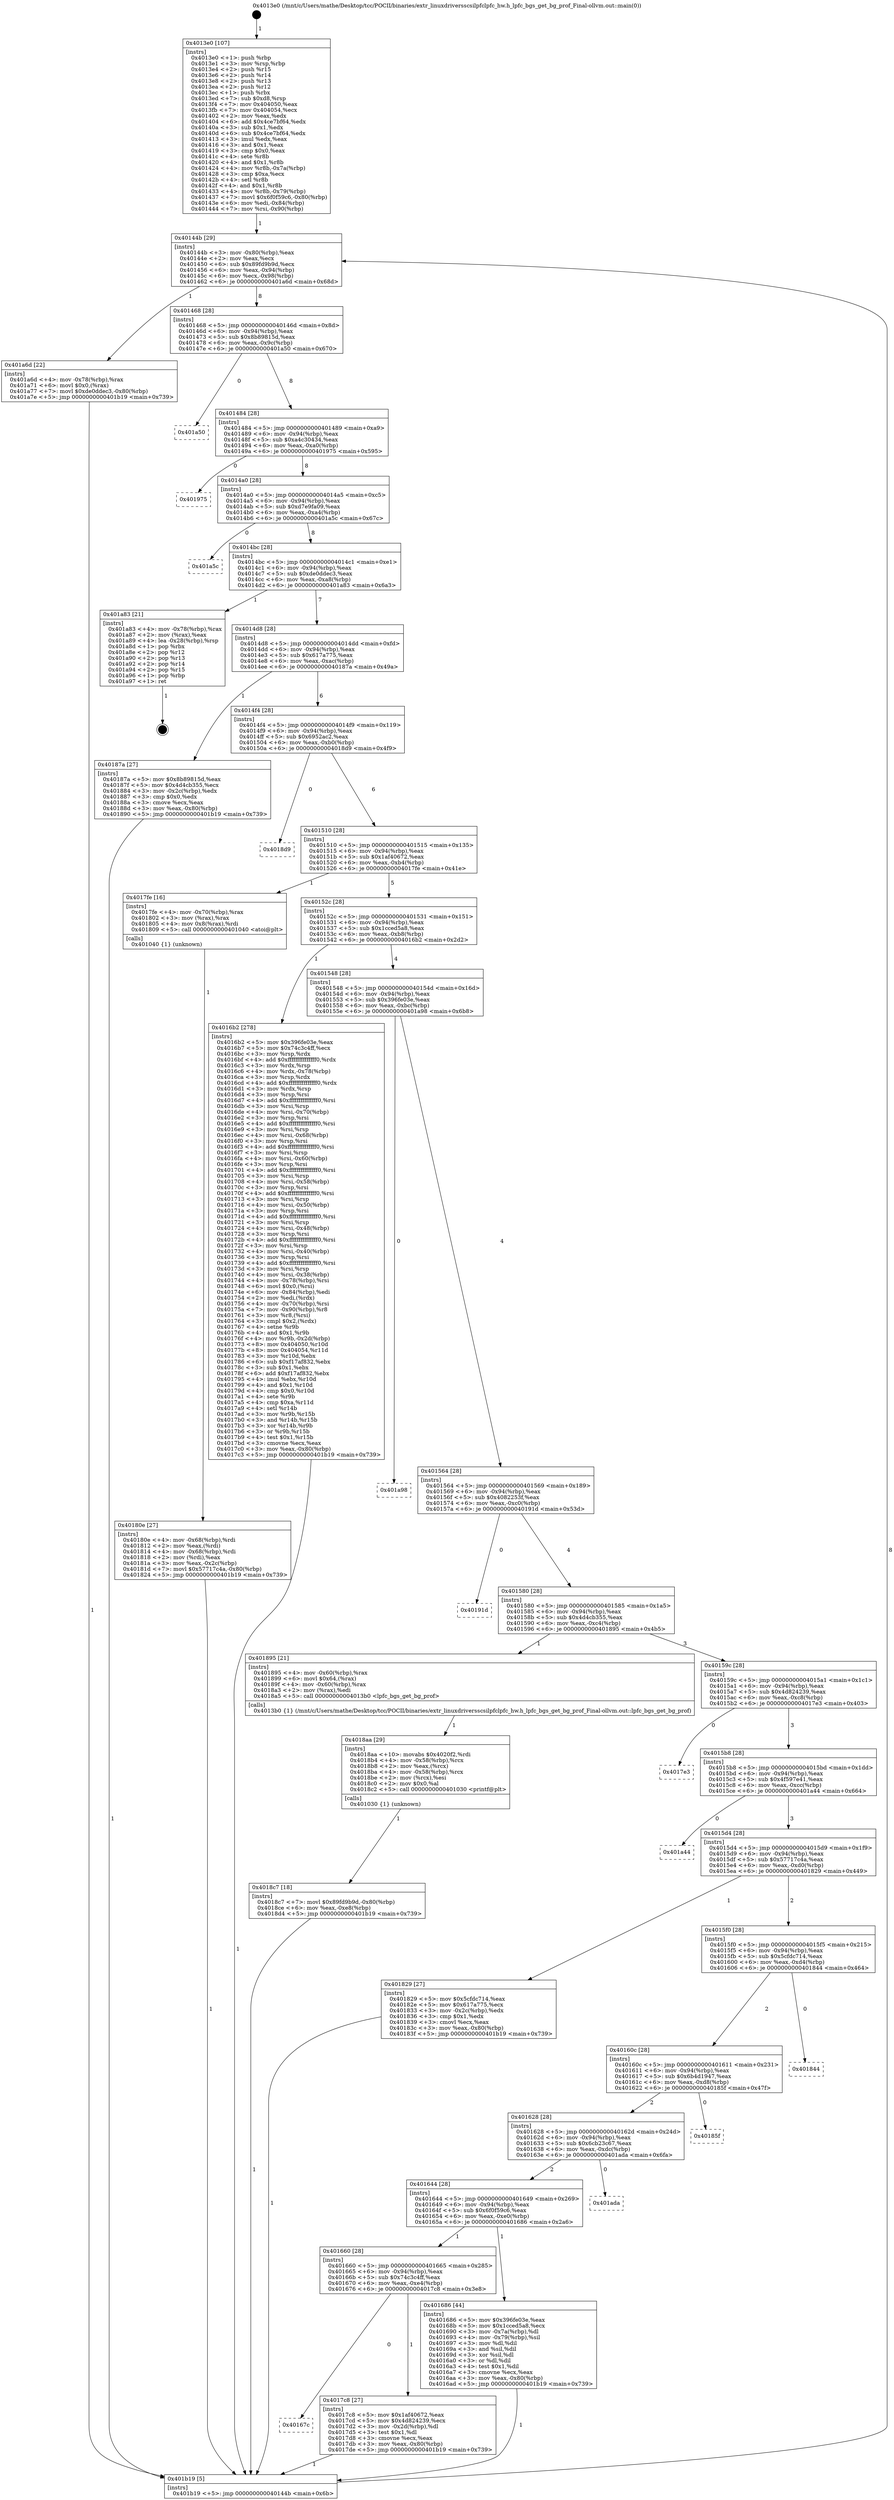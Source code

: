 digraph "0x4013e0" {
  label = "0x4013e0 (/mnt/c/Users/mathe/Desktop/tcc/POCII/binaries/extr_linuxdriversscsilpfclpfc_hw.h_lpfc_bgs_get_bg_prof_Final-ollvm.out::main(0))"
  labelloc = "t"
  node[shape=record]

  Entry [label="",width=0.3,height=0.3,shape=circle,fillcolor=black,style=filled]
  "0x40144b" [label="{
     0x40144b [29]\l
     | [instrs]\l
     &nbsp;&nbsp;0x40144b \<+3\>: mov -0x80(%rbp),%eax\l
     &nbsp;&nbsp;0x40144e \<+2\>: mov %eax,%ecx\l
     &nbsp;&nbsp;0x401450 \<+6\>: sub $0x89fd9b9d,%ecx\l
     &nbsp;&nbsp;0x401456 \<+6\>: mov %eax,-0x94(%rbp)\l
     &nbsp;&nbsp;0x40145c \<+6\>: mov %ecx,-0x98(%rbp)\l
     &nbsp;&nbsp;0x401462 \<+6\>: je 0000000000401a6d \<main+0x68d\>\l
  }"]
  "0x401a6d" [label="{
     0x401a6d [22]\l
     | [instrs]\l
     &nbsp;&nbsp;0x401a6d \<+4\>: mov -0x78(%rbp),%rax\l
     &nbsp;&nbsp;0x401a71 \<+6\>: movl $0x0,(%rax)\l
     &nbsp;&nbsp;0x401a77 \<+7\>: movl $0xde0ddec3,-0x80(%rbp)\l
     &nbsp;&nbsp;0x401a7e \<+5\>: jmp 0000000000401b19 \<main+0x739\>\l
  }"]
  "0x401468" [label="{
     0x401468 [28]\l
     | [instrs]\l
     &nbsp;&nbsp;0x401468 \<+5\>: jmp 000000000040146d \<main+0x8d\>\l
     &nbsp;&nbsp;0x40146d \<+6\>: mov -0x94(%rbp),%eax\l
     &nbsp;&nbsp;0x401473 \<+5\>: sub $0x8b89815d,%eax\l
     &nbsp;&nbsp;0x401478 \<+6\>: mov %eax,-0x9c(%rbp)\l
     &nbsp;&nbsp;0x40147e \<+6\>: je 0000000000401a50 \<main+0x670\>\l
  }"]
  Exit [label="",width=0.3,height=0.3,shape=circle,fillcolor=black,style=filled,peripheries=2]
  "0x401a50" [label="{
     0x401a50\l
  }", style=dashed]
  "0x401484" [label="{
     0x401484 [28]\l
     | [instrs]\l
     &nbsp;&nbsp;0x401484 \<+5\>: jmp 0000000000401489 \<main+0xa9\>\l
     &nbsp;&nbsp;0x401489 \<+6\>: mov -0x94(%rbp),%eax\l
     &nbsp;&nbsp;0x40148f \<+5\>: sub $0xa4c30434,%eax\l
     &nbsp;&nbsp;0x401494 \<+6\>: mov %eax,-0xa0(%rbp)\l
     &nbsp;&nbsp;0x40149a \<+6\>: je 0000000000401975 \<main+0x595\>\l
  }"]
  "0x4018c7" [label="{
     0x4018c7 [18]\l
     | [instrs]\l
     &nbsp;&nbsp;0x4018c7 \<+7\>: movl $0x89fd9b9d,-0x80(%rbp)\l
     &nbsp;&nbsp;0x4018ce \<+6\>: mov %eax,-0xe8(%rbp)\l
     &nbsp;&nbsp;0x4018d4 \<+5\>: jmp 0000000000401b19 \<main+0x739\>\l
  }"]
  "0x401975" [label="{
     0x401975\l
  }", style=dashed]
  "0x4014a0" [label="{
     0x4014a0 [28]\l
     | [instrs]\l
     &nbsp;&nbsp;0x4014a0 \<+5\>: jmp 00000000004014a5 \<main+0xc5\>\l
     &nbsp;&nbsp;0x4014a5 \<+6\>: mov -0x94(%rbp),%eax\l
     &nbsp;&nbsp;0x4014ab \<+5\>: sub $0xd7e9fa09,%eax\l
     &nbsp;&nbsp;0x4014b0 \<+6\>: mov %eax,-0xa4(%rbp)\l
     &nbsp;&nbsp;0x4014b6 \<+6\>: je 0000000000401a5c \<main+0x67c\>\l
  }"]
  "0x4018aa" [label="{
     0x4018aa [29]\l
     | [instrs]\l
     &nbsp;&nbsp;0x4018aa \<+10\>: movabs $0x4020f2,%rdi\l
     &nbsp;&nbsp;0x4018b4 \<+4\>: mov -0x58(%rbp),%rcx\l
     &nbsp;&nbsp;0x4018b8 \<+2\>: mov %eax,(%rcx)\l
     &nbsp;&nbsp;0x4018ba \<+4\>: mov -0x58(%rbp),%rcx\l
     &nbsp;&nbsp;0x4018be \<+2\>: mov (%rcx),%esi\l
     &nbsp;&nbsp;0x4018c0 \<+2\>: mov $0x0,%al\l
     &nbsp;&nbsp;0x4018c2 \<+5\>: call 0000000000401030 \<printf@plt\>\l
     | [calls]\l
     &nbsp;&nbsp;0x401030 \{1\} (unknown)\l
  }"]
  "0x401a5c" [label="{
     0x401a5c\l
  }", style=dashed]
  "0x4014bc" [label="{
     0x4014bc [28]\l
     | [instrs]\l
     &nbsp;&nbsp;0x4014bc \<+5\>: jmp 00000000004014c1 \<main+0xe1\>\l
     &nbsp;&nbsp;0x4014c1 \<+6\>: mov -0x94(%rbp),%eax\l
     &nbsp;&nbsp;0x4014c7 \<+5\>: sub $0xde0ddec3,%eax\l
     &nbsp;&nbsp;0x4014cc \<+6\>: mov %eax,-0xa8(%rbp)\l
     &nbsp;&nbsp;0x4014d2 \<+6\>: je 0000000000401a83 \<main+0x6a3\>\l
  }"]
  "0x40180e" [label="{
     0x40180e [27]\l
     | [instrs]\l
     &nbsp;&nbsp;0x40180e \<+4\>: mov -0x68(%rbp),%rdi\l
     &nbsp;&nbsp;0x401812 \<+2\>: mov %eax,(%rdi)\l
     &nbsp;&nbsp;0x401814 \<+4\>: mov -0x68(%rbp),%rdi\l
     &nbsp;&nbsp;0x401818 \<+2\>: mov (%rdi),%eax\l
     &nbsp;&nbsp;0x40181a \<+3\>: mov %eax,-0x2c(%rbp)\l
     &nbsp;&nbsp;0x40181d \<+7\>: movl $0x57717c4a,-0x80(%rbp)\l
     &nbsp;&nbsp;0x401824 \<+5\>: jmp 0000000000401b19 \<main+0x739\>\l
  }"]
  "0x401a83" [label="{
     0x401a83 [21]\l
     | [instrs]\l
     &nbsp;&nbsp;0x401a83 \<+4\>: mov -0x78(%rbp),%rax\l
     &nbsp;&nbsp;0x401a87 \<+2\>: mov (%rax),%eax\l
     &nbsp;&nbsp;0x401a89 \<+4\>: lea -0x28(%rbp),%rsp\l
     &nbsp;&nbsp;0x401a8d \<+1\>: pop %rbx\l
     &nbsp;&nbsp;0x401a8e \<+2\>: pop %r12\l
     &nbsp;&nbsp;0x401a90 \<+2\>: pop %r13\l
     &nbsp;&nbsp;0x401a92 \<+2\>: pop %r14\l
     &nbsp;&nbsp;0x401a94 \<+2\>: pop %r15\l
     &nbsp;&nbsp;0x401a96 \<+1\>: pop %rbp\l
     &nbsp;&nbsp;0x401a97 \<+1\>: ret\l
  }"]
  "0x4014d8" [label="{
     0x4014d8 [28]\l
     | [instrs]\l
     &nbsp;&nbsp;0x4014d8 \<+5\>: jmp 00000000004014dd \<main+0xfd\>\l
     &nbsp;&nbsp;0x4014dd \<+6\>: mov -0x94(%rbp),%eax\l
     &nbsp;&nbsp;0x4014e3 \<+5\>: sub $0x617a775,%eax\l
     &nbsp;&nbsp;0x4014e8 \<+6\>: mov %eax,-0xac(%rbp)\l
     &nbsp;&nbsp;0x4014ee \<+6\>: je 000000000040187a \<main+0x49a\>\l
  }"]
  "0x40167c" [label="{
     0x40167c\l
  }", style=dashed]
  "0x40187a" [label="{
     0x40187a [27]\l
     | [instrs]\l
     &nbsp;&nbsp;0x40187a \<+5\>: mov $0x8b89815d,%eax\l
     &nbsp;&nbsp;0x40187f \<+5\>: mov $0x4d4cb355,%ecx\l
     &nbsp;&nbsp;0x401884 \<+3\>: mov -0x2c(%rbp),%edx\l
     &nbsp;&nbsp;0x401887 \<+3\>: cmp $0x0,%edx\l
     &nbsp;&nbsp;0x40188a \<+3\>: cmove %ecx,%eax\l
     &nbsp;&nbsp;0x40188d \<+3\>: mov %eax,-0x80(%rbp)\l
     &nbsp;&nbsp;0x401890 \<+5\>: jmp 0000000000401b19 \<main+0x739\>\l
  }"]
  "0x4014f4" [label="{
     0x4014f4 [28]\l
     | [instrs]\l
     &nbsp;&nbsp;0x4014f4 \<+5\>: jmp 00000000004014f9 \<main+0x119\>\l
     &nbsp;&nbsp;0x4014f9 \<+6\>: mov -0x94(%rbp),%eax\l
     &nbsp;&nbsp;0x4014ff \<+5\>: sub $0x6952ac2,%eax\l
     &nbsp;&nbsp;0x401504 \<+6\>: mov %eax,-0xb0(%rbp)\l
     &nbsp;&nbsp;0x40150a \<+6\>: je 00000000004018d9 \<main+0x4f9\>\l
  }"]
  "0x4017c8" [label="{
     0x4017c8 [27]\l
     | [instrs]\l
     &nbsp;&nbsp;0x4017c8 \<+5\>: mov $0x1af40672,%eax\l
     &nbsp;&nbsp;0x4017cd \<+5\>: mov $0x4d824239,%ecx\l
     &nbsp;&nbsp;0x4017d2 \<+3\>: mov -0x2d(%rbp),%dl\l
     &nbsp;&nbsp;0x4017d5 \<+3\>: test $0x1,%dl\l
     &nbsp;&nbsp;0x4017d8 \<+3\>: cmovne %ecx,%eax\l
     &nbsp;&nbsp;0x4017db \<+3\>: mov %eax,-0x80(%rbp)\l
     &nbsp;&nbsp;0x4017de \<+5\>: jmp 0000000000401b19 \<main+0x739\>\l
  }"]
  "0x4018d9" [label="{
     0x4018d9\l
  }", style=dashed]
  "0x401510" [label="{
     0x401510 [28]\l
     | [instrs]\l
     &nbsp;&nbsp;0x401510 \<+5\>: jmp 0000000000401515 \<main+0x135\>\l
     &nbsp;&nbsp;0x401515 \<+6\>: mov -0x94(%rbp),%eax\l
     &nbsp;&nbsp;0x40151b \<+5\>: sub $0x1af40672,%eax\l
     &nbsp;&nbsp;0x401520 \<+6\>: mov %eax,-0xb4(%rbp)\l
     &nbsp;&nbsp;0x401526 \<+6\>: je 00000000004017fe \<main+0x41e\>\l
  }"]
  "0x4013e0" [label="{
     0x4013e0 [107]\l
     | [instrs]\l
     &nbsp;&nbsp;0x4013e0 \<+1\>: push %rbp\l
     &nbsp;&nbsp;0x4013e1 \<+3\>: mov %rsp,%rbp\l
     &nbsp;&nbsp;0x4013e4 \<+2\>: push %r15\l
     &nbsp;&nbsp;0x4013e6 \<+2\>: push %r14\l
     &nbsp;&nbsp;0x4013e8 \<+2\>: push %r13\l
     &nbsp;&nbsp;0x4013ea \<+2\>: push %r12\l
     &nbsp;&nbsp;0x4013ec \<+1\>: push %rbx\l
     &nbsp;&nbsp;0x4013ed \<+7\>: sub $0xd8,%rsp\l
     &nbsp;&nbsp;0x4013f4 \<+7\>: mov 0x404050,%eax\l
     &nbsp;&nbsp;0x4013fb \<+7\>: mov 0x404054,%ecx\l
     &nbsp;&nbsp;0x401402 \<+2\>: mov %eax,%edx\l
     &nbsp;&nbsp;0x401404 \<+6\>: add $0x4ce7bf64,%edx\l
     &nbsp;&nbsp;0x40140a \<+3\>: sub $0x1,%edx\l
     &nbsp;&nbsp;0x40140d \<+6\>: sub $0x4ce7bf64,%edx\l
     &nbsp;&nbsp;0x401413 \<+3\>: imul %edx,%eax\l
     &nbsp;&nbsp;0x401416 \<+3\>: and $0x1,%eax\l
     &nbsp;&nbsp;0x401419 \<+3\>: cmp $0x0,%eax\l
     &nbsp;&nbsp;0x40141c \<+4\>: sete %r8b\l
     &nbsp;&nbsp;0x401420 \<+4\>: and $0x1,%r8b\l
     &nbsp;&nbsp;0x401424 \<+4\>: mov %r8b,-0x7a(%rbp)\l
     &nbsp;&nbsp;0x401428 \<+3\>: cmp $0xa,%ecx\l
     &nbsp;&nbsp;0x40142b \<+4\>: setl %r8b\l
     &nbsp;&nbsp;0x40142f \<+4\>: and $0x1,%r8b\l
     &nbsp;&nbsp;0x401433 \<+4\>: mov %r8b,-0x79(%rbp)\l
     &nbsp;&nbsp;0x401437 \<+7\>: movl $0x6f0f59c6,-0x80(%rbp)\l
     &nbsp;&nbsp;0x40143e \<+6\>: mov %edi,-0x84(%rbp)\l
     &nbsp;&nbsp;0x401444 \<+7\>: mov %rsi,-0x90(%rbp)\l
  }"]
  "0x4017fe" [label="{
     0x4017fe [16]\l
     | [instrs]\l
     &nbsp;&nbsp;0x4017fe \<+4\>: mov -0x70(%rbp),%rax\l
     &nbsp;&nbsp;0x401802 \<+3\>: mov (%rax),%rax\l
     &nbsp;&nbsp;0x401805 \<+4\>: mov 0x8(%rax),%rdi\l
     &nbsp;&nbsp;0x401809 \<+5\>: call 0000000000401040 \<atoi@plt\>\l
     | [calls]\l
     &nbsp;&nbsp;0x401040 \{1\} (unknown)\l
  }"]
  "0x40152c" [label="{
     0x40152c [28]\l
     | [instrs]\l
     &nbsp;&nbsp;0x40152c \<+5\>: jmp 0000000000401531 \<main+0x151\>\l
     &nbsp;&nbsp;0x401531 \<+6\>: mov -0x94(%rbp),%eax\l
     &nbsp;&nbsp;0x401537 \<+5\>: sub $0x1cced5a8,%eax\l
     &nbsp;&nbsp;0x40153c \<+6\>: mov %eax,-0xb8(%rbp)\l
     &nbsp;&nbsp;0x401542 \<+6\>: je 00000000004016b2 \<main+0x2d2\>\l
  }"]
  "0x401b19" [label="{
     0x401b19 [5]\l
     | [instrs]\l
     &nbsp;&nbsp;0x401b19 \<+5\>: jmp 000000000040144b \<main+0x6b\>\l
  }"]
  "0x4016b2" [label="{
     0x4016b2 [278]\l
     | [instrs]\l
     &nbsp;&nbsp;0x4016b2 \<+5\>: mov $0x396fe03e,%eax\l
     &nbsp;&nbsp;0x4016b7 \<+5\>: mov $0x74c3c4ff,%ecx\l
     &nbsp;&nbsp;0x4016bc \<+3\>: mov %rsp,%rdx\l
     &nbsp;&nbsp;0x4016bf \<+4\>: add $0xfffffffffffffff0,%rdx\l
     &nbsp;&nbsp;0x4016c3 \<+3\>: mov %rdx,%rsp\l
     &nbsp;&nbsp;0x4016c6 \<+4\>: mov %rdx,-0x78(%rbp)\l
     &nbsp;&nbsp;0x4016ca \<+3\>: mov %rsp,%rdx\l
     &nbsp;&nbsp;0x4016cd \<+4\>: add $0xfffffffffffffff0,%rdx\l
     &nbsp;&nbsp;0x4016d1 \<+3\>: mov %rdx,%rsp\l
     &nbsp;&nbsp;0x4016d4 \<+3\>: mov %rsp,%rsi\l
     &nbsp;&nbsp;0x4016d7 \<+4\>: add $0xfffffffffffffff0,%rsi\l
     &nbsp;&nbsp;0x4016db \<+3\>: mov %rsi,%rsp\l
     &nbsp;&nbsp;0x4016de \<+4\>: mov %rsi,-0x70(%rbp)\l
     &nbsp;&nbsp;0x4016e2 \<+3\>: mov %rsp,%rsi\l
     &nbsp;&nbsp;0x4016e5 \<+4\>: add $0xfffffffffffffff0,%rsi\l
     &nbsp;&nbsp;0x4016e9 \<+3\>: mov %rsi,%rsp\l
     &nbsp;&nbsp;0x4016ec \<+4\>: mov %rsi,-0x68(%rbp)\l
     &nbsp;&nbsp;0x4016f0 \<+3\>: mov %rsp,%rsi\l
     &nbsp;&nbsp;0x4016f3 \<+4\>: add $0xfffffffffffffff0,%rsi\l
     &nbsp;&nbsp;0x4016f7 \<+3\>: mov %rsi,%rsp\l
     &nbsp;&nbsp;0x4016fa \<+4\>: mov %rsi,-0x60(%rbp)\l
     &nbsp;&nbsp;0x4016fe \<+3\>: mov %rsp,%rsi\l
     &nbsp;&nbsp;0x401701 \<+4\>: add $0xfffffffffffffff0,%rsi\l
     &nbsp;&nbsp;0x401705 \<+3\>: mov %rsi,%rsp\l
     &nbsp;&nbsp;0x401708 \<+4\>: mov %rsi,-0x58(%rbp)\l
     &nbsp;&nbsp;0x40170c \<+3\>: mov %rsp,%rsi\l
     &nbsp;&nbsp;0x40170f \<+4\>: add $0xfffffffffffffff0,%rsi\l
     &nbsp;&nbsp;0x401713 \<+3\>: mov %rsi,%rsp\l
     &nbsp;&nbsp;0x401716 \<+4\>: mov %rsi,-0x50(%rbp)\l
     &nbsp;&nbsp;0x40171a \<+3\>: mov %rsp,%rsi\l
     &nbsp;&nbsp;0x40171d \<+4\>: add $0xfffffffffffffff0,%rsi\l
     &nbsp;&nbsp;0x401721 \<+3\>: mov %rsi,%rsp\l
     &nbsp;&nbsp;0x401724 \<+4\>: mov %rsi,-0x48(%rbp)\l
     &nbsp;&nbsp;0x401728 \<+3\>: mov %rsp,%rsi\l
     &nbsp;&nbsp;0x40172b \<+4\>: add $0xfffffffffffffff0,%rsi\l
     &nbsp;&nbsp;0x40172f \<+3\>: mov %rsi,%rsp\l
     &nbsp;&nbsp;0x401732 \<+4\>: mov %rsi,-0x40(%rbp)\l
     &nbsp;&nbsp;0x401736 \<+3\>: mov %rsp,%rsi\l
     &nbsp;&nbsp;0x401739 \<+4\>: add $0xfffffffffffffff0,%rsi\l
     &nbsp;&nbsp;0x40173d \<+3\>: mov %rsi,%rsp\l
     &nbsp;&nbsp;0x401740 \<+4\>: mov %rsi,-0x38(%rbp)\l
     &nbsp;&nbsp;0x401744 \<+4\>: mov -0x78(%rbp),%rsi\l
     &nbsp;&nbsp;0x401748 \<+6\>: movl $0x0,(%rsi)\l
     &nbsp;&nbsp;0x40174e \<+6\>: mov -0x84(%rbp),%edi\l
     &nbsp;&nbsp;0x401754 \<+2\>: mov %edi,(%rdx)\l
     &nbsp;&nbsp;0x401756 \<+4\>: mov -0x70(%rbp),%rsi\l
     &nbsp;&nbsp;0x40175a \<+7\>: mov -0x90(%rbp),%r8\l
     &nbsp;&nbsp;0x401761 \<+3\>: mov %r8,(%rsi)\l
     &nbsp;&nbsp;0x401764 \<+3\>: cmpl $0x2,(%rdx)\l
     &nbsp;&nbsp;0x401767 \<+4\>: setne %r9b\l
     &nbsp;&nbsp;0x40176b \<+4\>: and $0x1,%r9b\l
     &nbsp;&nbsp;0x40176f \<+4\>: mov %r9b,-0x2d(%rbp)\l
     &nbsp;&nbsp;0x401773 \<+8\>: mov 0x404050,%r10d\l
     &nbsp;&nbsp;0x40177b \<+8\>: mov 0x404054,%r11d\l
     &nbsp;&nbsp;0x401783 \<+3\>: mov %r10d,%ebx\l
     &nbsp;&nbsp;0x401786 \<+6\>: sub $0xf17af832,%ebx\l
     &nbsp;&nbsp;0x40178c \<+3\>: sub $0x1,%ebx\l
     &nbsp;&nbsp;0x40178f \<+6\>: add $0xf17af832,%ebx\l
     &nbsp;&nbsp;0x401795 \<+4\>: imul %ebx,%r10d\l
     &nbsp;&nbsp;0x401799 \<+4\>: and $0x1,%r10d\l
     &nbsp;&nbsp;0x40179d \<+4\>: cmp $0x0,%r10d\l
     &nbsp;&nbsp;0x4017a1 \<+4\>: sete %r9b\l
     &nbsp;&nbsp;0x4017a5 \<+4\>: cmp $0xa,%r11d\l
     &nbsp;&nbsp;0x4017a9 \<+4\>: setl %r14b\l
     &nbsp;&nbsp;0x4017ad \<+3\>: mov %r9b,%r15b\l
     &nbsp;&nbsp;0x4017b0 \<+3\>: and %r14b,%r15b\l
     &nbsp;&nbsp;0x4017b3 \<+3\>: xor %r14b,%r9b\l
     &nbsp;&nbsp;0x4017b6 \<+3\>: or %r9b,%r15b\l
     &nbsp;&nbsp;0x4017b9 \<+4\>: test $0x1,%r15b\l
     &nbsp;&nbsp;0x4017bd \<+3\>: cmovne %ecx,%eax\l
     &nbsp;&nbsp;0x4017c0 \<+3\>: mov %eax,-0x80(%rbp)\l
     &nbsp;&nbsp;0x4017c3 \<+5\>: jmp 0000000000401b19 \<main+0x739\>\l
  }"]
  "0x401548" [label="{
     0x401548 [28]\l
     | [instrs]\l
     &nbsp;&nbsp;0x401548 \<+5\>: jmp 000000000040154d \<main+0x16d\>\l
     &nbsp;&nbsp;0x40154d \<+6\>: mov -0x94(%rbp),%eax\l
     &nbsp;&nbsp;0x401553 \<+5\>: sub $0x396fe03e,%eax\l
     &nbsp;&nbsp;0x401558 \<+6\>: mov %eax,-0xbc(%rbp)\l
     &nbsp;&nbsp;0x40155e \<+6\>: je 0000000000401a98 \<main+0x6b8\>\l
  }"]
  "0x401660" [label="{
     0x401660 [28]\l
     | [instrs]\l
     &nbsp;&nbsp;0x401660 \<+5\>: jmp 0000000000401665 \<main+0x285\>\l
     &nbsp;&nbsp;0x401665 \<+6\>: mov -0x94(%rbp),%eax\l
     &nbsp;&nbsp;0x40166b \<+5\>: sub $0x74c3c4ff,%eax\l
     &nbsp;&nbsp;0x401670 \<+6\>: mov %eax,-0xe4(%rbp)\l
     &nbsp;&nbsp;0x401676 \<+6\>: je 00000000004017c8 \<main+0x3e8\>\l
  }"]
  "0x401a98" [label="{
     0x401a98\l
  }", style=dashed]
  "0x401564" [label="{
     0x401564 [28]\l
     | [instrs]\l
     &nbsp;&nbsp;0x401564 \<+5\>: jmp 0000000000401569 \<main+0x189\>\l
     &nbsp;&nbsp;0x401569 \<+6\>: mov -0x94(%rbp),%eax\l
     &nbsp;&nbsp;0x40156f \<+5\>: sub $0x4082253f,%eax\l
     &nbsp;&nbsp;0x401574 \<+6\>: mov %eax,-0xc0(%rbp)\l
     &nbsp;&nbsp;0x40157a \<+6\>: je 000000000040191d \<main+0x53d\>\l
  }"]
  "0x401686" [label="{
     0x401686 [44]\l
     | [instrs]\l
     &nbsp;&nbsp;0x401686 \<+5\>: mov $0x396fe03e,%eax\l
     &nbsp;&nbsp;0x40168b \<+5\>: mov $0x1cced5a8,%ecx\l
     &nbsp;&nbsp;0x401690 \<+3\>: mov -0x7a(%rbp),%dl\l
     &nbsp;&nbsp;0x401693 \<+4\>: mov -0x79(%rbp),%sil\l
     &nbsp;&nbsp;0x401697 \<+3\>: mov %dl,%dil\l
     &nbsp;&nbsp;0x40169a \<+3\>: and %sil,%dil\l
     &nbsp;&nbsp;0x40169d \<+3\>: xor %sil,%dl\l
     &nbsp;&nbsp;0x4016a0 \<+3\>: or %dl,%dil\l
     &nbsp;&nbsp;0x4016a3 \<+4\>: test $0x1,%dil\l
     &nbsp;&nbsp;0x4016a7 \<+3\>: cmovne %ecx,%eax\l
     &nbsp;&nbsp;0x4016aa \<+3\>: mov %eax,-0x80(%rbp)\l
     &nbsp;&nbsp;0x4016ad \<+5\>: jmp 0000000000401b19 \<main+0x739\>\l
  }"]
  "0x40191d" [label="{
     0x40191d\l
  }", style=dashed]
  "0x401580" [label="{
     0x401580 [28]\l
     | [instrs]\l
     &nbsp;&nbsp;0x401580 \<+5\>: jmp 0000000000401585 \<main+0x1a5\>\l
     &nbsp;&nbsp;0x401585 \<+6\>: mov -0x94(%rbp),%eax\l
     &nbsp;&nbsp;0x40158b \<+5\>: sub $0x4d4cb355,%eax\l
     &nbsp;&nbsp;0x401590 \<+6\>: mov %eax,-0xc4(%rbp)\l
     &nbsp;&nbsp;0x401596 \<+6\>: je 0000000000401895 \<main+0x4b5\>\l
  }"]
  "0x401644" [label="{
     0x401644 [28]\l
     | [instrs]\l
     &nbsp;&nbsp;0x401644 \<+5\>: jmp 0000000000401649 \<main+0x269\>\l
     &nbsp;&nbsp;0x401649 \<+6\>: mov -0x94(%rbp),%eax\l
     &nbsp;&nbsp;0x40164f \<+5\>: sub $0x6f0f59c6,%eax\l
     &nbsp;&nbsp;0x401654 \<+6\>: mov %eax,-0xe0(%rbp)\l
     &nbsp;&nbsp;0x40165a \<+6\>: je 0000000000401686 \<main+0x2a6\>\l
  }"]
  "0x401895" [label="{
     0x401895 [21]\l
     | [instrs]\l
     &nbsp;&nbsp;0x401895 \<+4\>: mov -0x60(%rbp),%rax\l
     &nbsp;&nbsp;0x401899 \<+6\>: movl $0x64,(%rax)\l
     &nbsp;&nbsp;0x40189f \<+4\>: mov -0x60(%rbp),%rax\l
     &nbsp;&nbsp;0x4018a3 \<+2\>: mov (%rax),%edi\l
     &nbsp;&nbsp;0x4018a5 \<+5\>: call 00000000004013b0 \<lpfc_bgs_get_bg_prof\>\l
     | [calls]\l
     &nbsp;&nbsp;0x4013b0 \{1\} (/mnt/c/Users/mathe/Desktop/tcc/POCII/binaries/extr_linuxdriversscsilpfclpfc_hw.h_lpfc_bgs_get_bg_prof_Final-ollvm.out::lpfc_bgs_get_bg_prof)\l
  }"]
  "0x40159c" [label="{
     0x40159c [28]\l
     | [instrs]\l
     &nbsp;&nbsp;0x40159c \<+5\>: jmp 00000000004015a1 \<main+0x1c1\>\l
     &nbsp;&nbsp;0x4015a1 \<+6\>: mov -0x94(%rbp),%eax\l
     &nbsp;&nbsp;0x4015a7 \<+5\>: sub $0x4d824239,%eax\l
     &nbsp;&nbsp;0x4015ac \<+6\>: mov %eax,-0xc8(%rbp)\l
     &nbsp;&nbsp;0x4015b2 \<+6\>: je 00000000004017e3 \<main+0x403\>\l
  }"]
  "0x401ada" [label="{
     0x401ada\l
  }", style=dashed]
  "0x4017e3" [label="{
     0x4017e3\l
  }", style=dashed]
  "0x4015b8" [label="{
     0x4015b8 [28]\l
     | [instrs]\l
     &nbsp;&nbsp;0x4015b8 \<+5\>: jmp 00000000004015bd \<main+0x1dd\>\l
     &nbsp;&nbsp;0x4015bd \<+6\>: mov -0x94(%rbp),%eax\l
     &nbsp;&nbsp;0x4015c3 \<+5\>: sub $0x4f597e41,%eax\l
     &nbsp;&nbsp;0x4015c8 \<+6\>: mov %eax,-0xcc(%rbp)\l
     &nbsp;&nbsp;0x4015ce \<+6\>: je 0000000000401a44 \<main+0x664\>\l
  }"]
  "0x401628" [label="{
     0x401628 [28]\l
     | [instrs]\l
     &nbsp;&nbsp;0x401628 \<+5\>: jmp 000000000040162d \<main+0x24d\>\l
     &nbsp;&nbsp;0x40162d \<+6\>: mov -0x94(%rbp),%eax\l
     &nbsp;&nbsp;0x401633 \<+5\>: sub $0x6cb23c67,%eax\l
     &nbsp;&nbsp;0x401638 \<+6\>: mov %eax,-0xdc(%rbp)\l
     &nbsp;&nbsp;0x40163e \<+6\>: je 0000000000401ada \<main+0x6fa\>\l
  }"]
  "0x401a44" [label="{
     0x401a44\l
  }", style=dashed]
  "0x4015d4" [label="{
     0x4015d4 [28]\l
     | [instrs]\l
     &nbsp;&nbsp;0x4015d4 \<+5\>: jmp 00000000004015d9 \<main+0x1f9\>\l
     &nbsp;&nbsp;0x4015d9 \<+6\>: mov -0x94(%rbp),%eax\l
     &nbsp;&nbsp;0x4015df \<+5\>: sub $0x57717c4a,%eax\l
     &nbsp;&nbsp;0x4015e4 \<+6\>: mov %eax,-0xd0(%rbp)\l
     &nbsp;&nbsp;0x4015ea \<+6\>: je 0000000000401829 \<main+0x449\>\l
  }"]
  "0x40185f" [label="{
     0x40185f\l
  }", style=dashed]
  "0x401829" [label="{
     0x401829 [27]\l
     | [instrs]\l
     &nbsp;&nbsp;0x401829 \<+5\>: mov $0x5cfdc714,%eax\l
     &nbsp;&nbsp;0x40182e \<+5\>: mov $0x617a775,%ecx\l
     &nbsp;&nbsp;0x401833 \<+3\>: mov -0x2c(%rbp),%edx\l
     &nbsp;&nbsp;0x401836 \<+3\>: cmp $0x1,%edx\l
     &nbsp;&nbsp;0x401839 \<+3\>: cmovl %ecx,%eax\l
     &nbsp;&nbsp;0x40183c \<+3\>: mov %eax,-0x80(%rbp)\l
     &nbsp;&nbsp;0x40183f \<+5\>: jmp 0000000000401b19 \<main+0x739\>\l
  }"]
  "0x4015f0" [label="{
     0x4015f0 [28]\l
     | [instrs]\l
     &nbsp;&nbsp;0x4015f0 \<+5\>: jmp 00000000004015f5 \<main+0x215\>\l
     &nbsp;&nbsp;0x4015f5 \<+6\>: mov -0x94(%rbp),%eax\l
     &nbsp;&nbsp;0x4015fb \<+5\>: sub $0x5cfdc714,%eax\l
     &nbsp;&nbsp;0x401600 \<+6\>: mov %eax,-0xd4(%rbp)\l
     &nbsp;&nbsp;0x401606 \<+6\>: je 0000000000401844 \<main+0x464\>\l
  }"]
  "0x40160c" [label="{
     0x40160c [28]\l
     | [instrs]\l
     &nbsp;&nbsp;0x40160c \<+5\>: jmp 0000000000401611 \<main+0x231\>\l
     &nbsp;&nbsp;0x401611 \<+6\>: mov -0x94(%rbp),%eax\l
     &nbsp;&nbsp;0x401617 \<+5\>: sub $0x6b4d1947,%eax\l
     &nbsp;&nbsp;0x40161c \<+6\>: mov %eax,-0xd8(%rbp)\l
     &nbsp;&nbsp;0x401622 \<+6\>: je 000000000040185f \<main+0x47f\>\l
  }"]
  "0x401844" [label="{
     0x401844\l
  }", style=dashed]
  Entry -> "0x4013e0" [label=" 1"]
  "0x40144b" -> "0x401a6d" [label=" 1"]
  "0x40144b" -> "0x401468" [label=" 8"]
  "0x401a83" -> Exit [label=" 1"]
  "0x401468" -> "0x401a50" [label=" 0"]
  "0x401468" -> "0x401484" [label=" 8"]
  "0x401a6d" -> "0x401b19" [label=" 1"]
  "0x401484" -> "0x401975" [label=" 0"]
  "0x401484" -> "0x4014a0" [label=" 8"]
  "0x4018c7" -> "0x401b19" [label=" 1"]
  "0x4014a0" -> "0x401a5c" [label=" 0"]
  "0x4014a0" -> "0x4014bc" [label=" 8"]
  "0x4018aa" -> "0x4018c7" [label=" 1"]
  "0x4014bc" -> "0x401a83" [label=" 1"]
  "0x4014bc" -> "0x4014d8" [label=" 7"]
  "0x401895" -> "0x4018aa" [label=" 1"]
  "0x4014d8" -> "0x40187a" [label=" 1"]
  "0x4014d8" -> "0x4014f4" [label=" 6"]
  "0x40187a" -> "0x401b19" [label=" 1"]
  "0x4014f4" -> "0x4018d9" [label=" 0"]
  "0x4014f4" -> "0x401510" [label=" 6"]
  "0x401829" -> "0x401b19" [label=" 1"]
  "0x401510" -> "0x4017fe" [label=" 1"]
  "0x401510" -> "0x40152c" [label=" 5"]
  "0x4017c8" -> "0x401b19" [label=" 1"]
  "0x40152c" -> "0x4016b2" [label=" 1"]
  "0x40152c" -> "0x401548" [label=" 4"]
  "0x401660" -> "0x40167c" [label=" 0"]
  "0x401548" -> "0x401a98" [label=" 0"]
  "0x401548" -> "0x401564" [label=" 4"]
  "0x401660" -> "0x4017c8" [label=" 1"]
  "0x401564" -> "0x40191d" [label=" 0"]
  "0x401564" -> "0x401580" [label=" 4"]
  "0x40180e" -> "0x401b19" [label=" 1"]
  "0x401580" -> "0x401895" [label=" 1"]
  "0x401580" -> "0x40159c" [label=" 3"]
  "0x4017fe" -> "0x40180e" [label=" 1"]
  "0x40159c" -> "0x4017e3" [label=" 0"]
  "0x40159c" -> "0x4015b8" [label=" 3"]
  "0x401b19" -> "0x40144b" [label=" 8"]
  "0x4015b8" -> "0x401a44" [label=" 0"]
  "0x4015b8" -> "0x4015d4" [label=" 3"]
  "0x401686" -> "0x401b19" [label=" 1"]
  "0x4015d4" -> "0x401829" [label=" 1"]
  "0x4015d4" -> "0x4015f0" [label=" 2"]
  "0x401644" -> "0x401660" [label=" 1"]
  "0x4015f0" -> "0x401844" [label=" 0"]
  "0x4015f0" -> "0x40160c" [label=" 2"]
  "0x401644" -> "0x401686" [label=" 1"]
  "0x40160c" -> "0x40185f" [label=" 0"]
  "0x40160c" -> "0x401628" [label=" 2"]
  "0x4013e0" -> "0x40144b" [label=" 1"]
  "0x401628" -> "0x401ada" [label=" 0"]
  "0x401628" -> "0x401644" [label=" 2"]
  "0x4016b2" -> "0x401b19" [label=" 1"]
}
